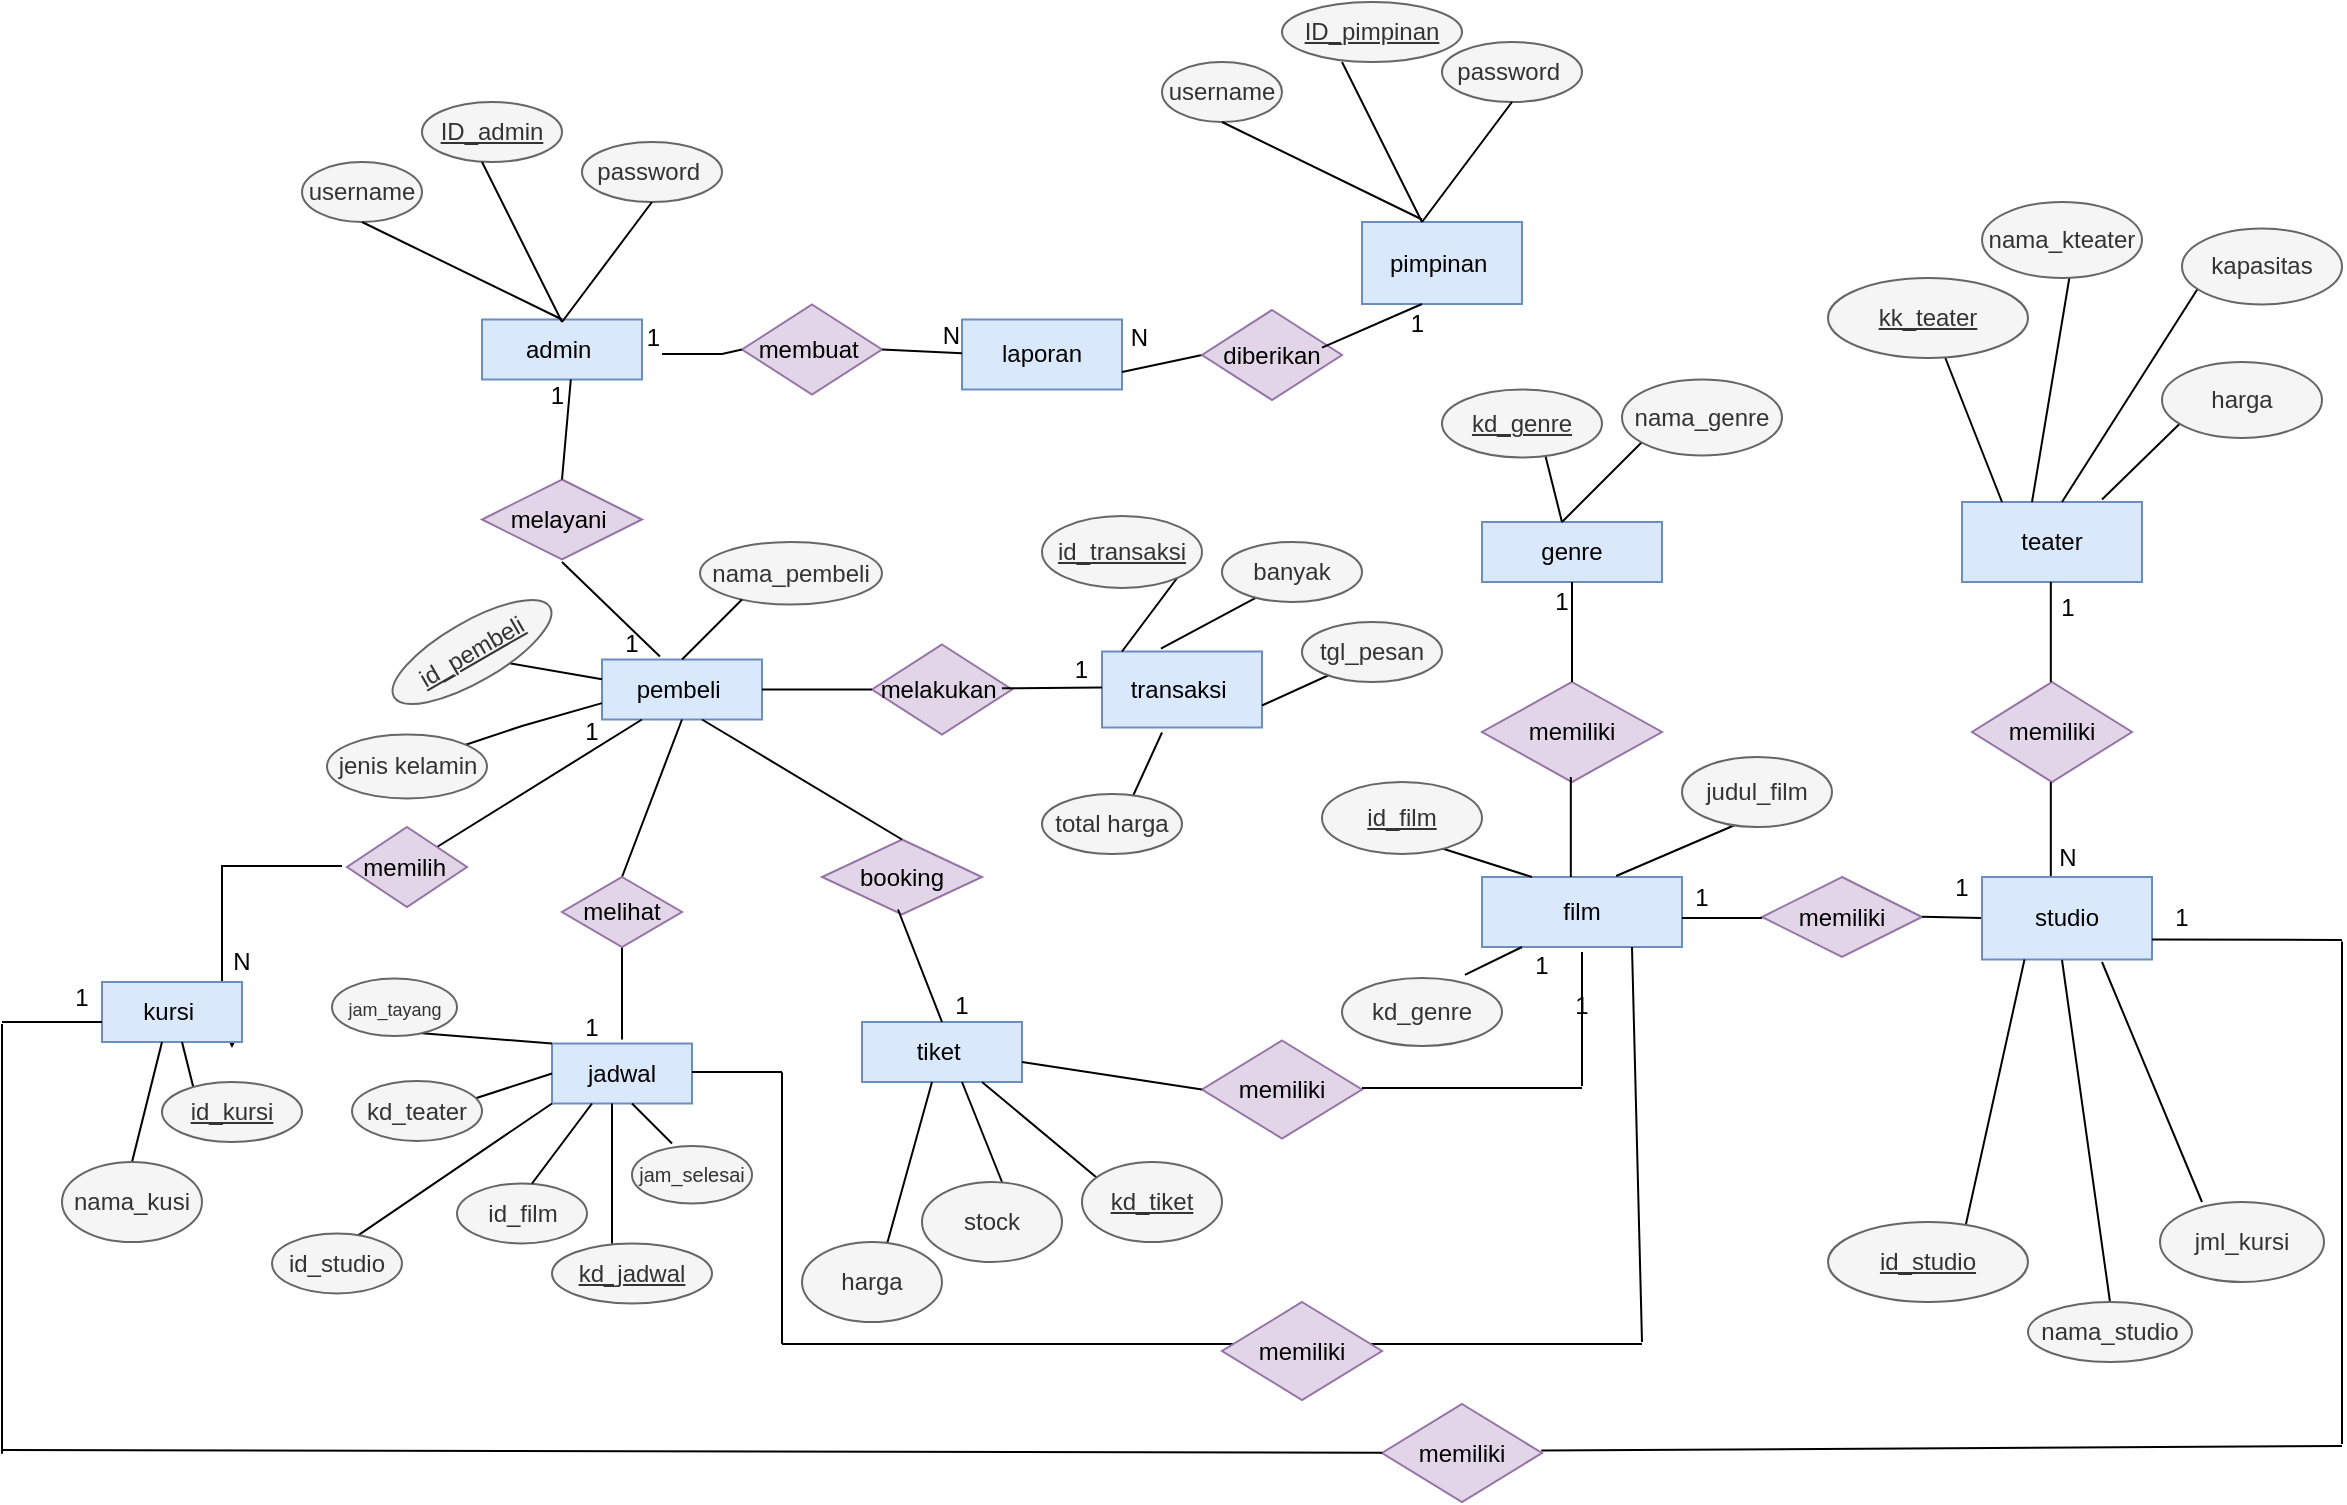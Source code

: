 <mxfile version="13.10.1" type="github">
  <diagram id="R2lEEEUBdFMjLlhIrx00" name="Page-1">
    <mxGraphModel dx="2836" dy="786" grid="1" gridSize="10" guides="1" tooltips="1" connect="1" arrows="1" fold="1" page="1" pageScale="1" pageWidth="1100" pageHeight="850" math="0" shadow="0" extFonts="Permanent Marker^https://fonts.googleapis.com/css?family=Permanent+Marker">
      <root>
        <mxCell id="0" />
        <mxCell id="1" parent="0" />
        <mxCell id="bKnxAawVqWIYnzLltWmZ-2" value="admin&amp;nbsp;" style="whiteSpace=wrap;html=1;align=center;fillColor=#dae8fc;strokeColor=#6c8ebf;" parent="1" vertex="1">
          <mxGeometry x="-480" y="198.75" width="80" height="30" as="geometry" />
        </mxCell>
        <mxCell id="bKnxAawVqWIYnzLltWmZ-3" value="membuat&amp;nbsp;" style="shape=rhombus;perimeter=rhombusPerimeter;whiteSpace=wrap;html=1;align=center;fillColor=#e1d5e7;strokeColor=#9673a6;" parent="1" vertex="1">
          <mxGeometry x="-350" y="191.25" width="70" height="45" as="geometry" />
        </mxCell>
        <mxCell id="bKnxAawVqWIYnzLltWmZ-5" value="laporan" style="whiteSpace=wrap;html=1;align=center;fillColor=#dae8fc;strokeColor=#6c8ebf;" parent="1" vertex="1">
          <mxGeometry x="-240" y="198.75" width="80" height="35" as="geometry" />
        </mxCell>
        <mxCell id="bKnxAawVqWIYnzLltWmZ-7" value="pimpinan&amp;nbsp;" style="whiteSpace=wrap;html=1;align=center;fillColor=#dae8fc;strokeColor=#6c8ebf;" parent="1" vertex="1">
          <mxGeometry x="-40" y="150" width="80" height="41" as="geometry" />
        </mxCell>
        <mxCell id="bKnxAawVqWIYnzLltWmZ-12" value="" style="endArrow=none;html=1;rounded=0;exitX=0;exitY=0.5;exitDx=0;exitDy=0;" parent="1" source="bKnxAawVqWIYnzLltWmZ-3" edge="1">
          <mxGeometry relative="1" as="geometry">
            <mxPoint x="-345" y="215.75" as="sourcePoint" />
            <mxPoint x="-390" y="216" as="targetPoint" />
            <Array as="points">
              <mxPoint x="-360" y="216" />
            </Array>
          </mxGeometry>
        </mxCell>
        <mxCell id="bKnxAawVqWIYnzLltWmZ-13" value="1" style="resizable=0;html=1;align=right;verticalAlign=bottom;" parent="bKnxAawVqWIYnzLltWmZ-12" connectable="0" vertex="1">
          <mxGeometry x="1" relative="1" as="geometry" />
        </mxCell>
        <mxCell id="bKnxAawVqWIYnzLltWmZ-39" value="" style="endArrow=none;html=1;rounded=0;exitX=1;exitY=0.5;exitDx=0;exitDy=0;" parent="1" source="bKnxAawVqWIYnzLltWmZ-3" edge="1">
          <mxGeometry relative="1" as="geometry">
            <mxPoint x="-270" y="215.75" as="sourcePoint" />
            <mxPoint x="-240" y="215.66" as="targetPoint" />
          </mxGeometry>
        </mxCell>
        <mxCell id="bKnxAawVqWIYnzLltWmZ-40" value="N" style="resizable=0;html=1;align=right;verticalAlign=bottom;" parent="bKnxAawVqWIYnzLltWmZ-39" connectable="0" vertex="1">
          <mxGeometry x="1" relative="1" as="geometry" />
        </mxCell>
        <mxCell id="bKnxAawVqWIYnzLltWmZ-41" value="" style="endArrow=none;html=1;rounded=0;entryX=0;entryY=0.5;entryDx=0;entryDy=0;exitX=1;exitY=0.75;exitDx=0;exitDy=0;" parent="1" edge="1" target="wXpZ331K9lLty83jrzAX-2" source="bKnxAawVqWIYnzLltWmZ-5">
          <mxGeometry relative="1" as="geometry">
            <mxPoint x="-140" y="250" as="sourcePoint" />
            <mxPoint x="-130" y="211" as="targetPoint" />
            <Array as="points" />
          </mxGeometry>
        </mxCell>
        <mxCell id="bKnxAawVqWIYnzLltWmZ-44" value="melayani&amp;nbsp;" style="shape=rhombus;perimeter=rhombusPerimeter;whiteSpace=wrap;html=1;align=center;fillColor=#e1d5e7;strokeColor=#9673a6;" parent="1" vertex="1">
          <mxGeometry x="-480" y="278.75" width="80" height="40" as="geometry" />
        </mxCell>
        <mxCell id="bKnxAawVqWIYnzLltWmZ-45" value="pembeli&amp;nbsp;" style="whiteSpace=wrap;html=1;align=center;fillColor=#dae8fc;strokeColor=#6c8ebf;" parent="1" vertex="1">
          <mxGeometry x="-420" y="368.75" width="80" height="30" as="geometry" />
        </mxCell>
        <mxCell id="bKnxAawVqWIYnzLltWmZ-46" value="melakukan&amp;nbsp;" style="shape=rhombus;perimeter=rhombusPerimeter;whiteSpace=wrap;html=1;align=center;fillColor=#e1d5e7;strokeColor=#9673a6;" parent="1" vertex="1">
          <mxGeometry x="-285" y="361.25" width="70" height="45" as="geometry" />
        </mxCell>
        <mxCell id="bKnxAawVqWIYnzLltWmZ-47" value="transaksi&amp;nbsp;" style="whiteSpace=wrap;html=1;align=center;fillColor=#dae8fc;strokeColor=#6c8ebf;" parent="1" vertex="1">
          <mxGeometry x="-170" y="364.75" width="80" height="38" as="geometry" />
        </mxCell>
        <mxCell id="wXpZ331K9lLty83jrzAX-26" value="" style="edgeStyle=orthogonalEdgeStyle;rounded=0;orthogonalLoop=1;jettySize=auto;html=1;" edge="1" parent="1">
          <mxGeometry relative="1" as="geometry">
            <mxPoint x="-550" y="472" as="sourcePoint" />
            <mxPoint x="-605" y="563" as="targetPoint" />
            <Array as="points">
              <mxPoint x="-610" y="472" />
              <mxPoint x="-610" y="560" />
              <mxPoint x="-605" y="560" />
            </Array>
          </mxGeometry>
        </mxCell>
        <mxCell id="bKnxAawVqWIYnzLltWmZ-50" value="booking" style="shape=rhombus;perimeter=rhombusPerimeter;whiteSpace=wrap;html=1;align=center;fillColor=#e1d5e7;strokeColor=#9673a6;" parent="1" vertex="1">
          <mxGeometry x="-310" y="458.75" width="80" height="37.5" as="geometry" />
        </mxCell>
        <mxCell id="bKnxAawVqWIYnzLltWmZ-52" value="jadwal" style="whiteSpace=wrap;html=1;align=center;fillColor=#dae8fc;strokeColor=#6c8ebf;" parent="1" vertex="1">
          <mxGeometry x="-445" y="560.75" width="70" height="30" as="geometry" />
        </mxCell>
        <mxCell id="bKnxAawVqWIYnzLltWmZ-53" value="kursi&amp;nbsp;" style="whiteSpace=wrap;html=1;align=center;fillColor=#dae8fc;strokeColor=#6c8ebf;" parent="1" vertex="1">
          <mxGeometry x="-670" y="530" width="70" height="30" as="geometry" />
        </mxCell>
        <mxCell id="bKnxAawVqWIYnzLltWmZ-54" value="tiket&amp;nbsp;" style="whiteSpace=wrap;html=1;align=center;fillColor=#dae8fc;strokeColor=#6c8ebf;" parent="1" vertex="1">
          <mxGeometry x="-290" y="550" width="80" height="30" as="geometry" />
        </mxCell>
        <mxCell id="bKnxAawVqWIYnzLltWmZ-55" value="genre" style="whiteSpace=wrap;html=1;align=center;fillColor=#dae8fc;strokeColor=#6c8ebf;" parent="1" vertex="1">
          <mxGeometry x="20" y="300" width="90" height="30" as="geometry" />
        </mxCell>
        <mxCell id="bKnxAawVqWIYnzLltWmZ-56" value="teater" style="whiteSpace=wrap;html=1;align=center;fillColor=#dae8fc;strokeColor=#6c8ebf;" parent="1" vertex="1">
          <mxGeometry x="260" y="290" width="90" height="40" as="geometry" />
        </mxCell>
        <mxCell id="bKnxAawVqWIYnzLltWmZ-57" value="memiliki" style="shape=rhombus;perimeter=rhombusPerimeter;whiteSpace=wrap;html=1;align=center;fillColor=#e1d5e7;strokeColor=#9673a6;" parent="1" vertex="1">
          <mxGeometry x="20" y="380" width="90" height="50" as="geometry" />
        </mxCell>
        <mxCell id="bKnxAawVqWIYnzLltWmZ-58" value="memiliki" style="shape=rhombus;perimeter=rhombusPerimeter;whiteSpace=wrap;html=1;align=center;fillColor=#e1d5e7;strokeColor=#9673a6;" parent="1" vertex="1">
          <mxGeometry x="265" y="380" width="80" height="50" as="geometry" />
        </mxCell>
        <mxCell id="bKnxAawVqWIYnzLltWmZ-59" value="film" style="whiteSpace=wrap;html=1;align=center;fillColor=#dae8fc;strokeColor=#6c8ebf;" parent="1" vertex="1">
          <mxGeometry x="20" y="477.5" width="100" height="35" as="geometry" />
        </mxCell>
        <mxCell id="bKnxAawVqWIYnzLltWmZ-60" value="memiliki" style="shape=rhombus;perimeter=rhombusPerimeter;whiteSpace=wrap;html=1;align=center;fillColor=#e1d5e7;strokeColor=#9673a6;" parent="1" vertex="1">
          <mxGeometry x="160" y="477.5" width="80" height="40" as="geometry" />
        </mxCell>
        <mxCell id="bKnxAawVqWIYnzLltWmZ-63" value="" style="endArrow=none;html=1;rounded=0;entryX=0.5;entryY=0;entryDx=0;entryDy=0;" parent="1" target="bKnxAawVqWIYnzLltWmZ-44" edge="1">
          <mxGeometry relative="1" as="geometry">
            <mxPoint x="-435.59" y="228.75" as="sourcePoint" />
            <mxPoint x="-435.59" y="268.75" as="targetPoint" />
          </mxGeometry>
        </mxCell>
        <mxCell id="bKnxAawVqWIYnzLltWmZ-64" value="" style="endArrow=none;html=1;rounded=0;entryX=0.362;entryY=-0.084;entryDx=0;entryDy=0;entryPerimeter=0;" parent="1" edge="1">
          <mxGeometry relative="1" as="geometry">
            <mxPoint x="-440" y="320" as="sourcePoint" />
            <mxPoint x="-391.04" y="367.23" as="targetPoint" />
          </mxGeometry>
        </mxCell>
        <mxCell id="bKnxAawVqWIYnzLltWmZ-67" value="" style="endArrow=none;html=1;rounded=0;entryX=0;entryY=0.5;entryDx=0;entryDy=0;" parent="1" source="bKnxAawVqWIYnzLltWmZ-45" target="bKnxAawVqWIYnzLltWmZ-46" edge="1">
          <mxGeometry relative="1" as="geometry">
            <mxPoint x="-340" y="383.75" as="sourcePoint" />
            <mxPoint x="-180" y="383.75" as="targetPoint" />
          </mxGeometry>
        </mxCell>
        <mxCell id="bKnxAawVqWIYnzLltWmZ-68" value="" style="endArrow=none;html=1;rounded=0;" parent="1" edge="1">
          <mxGeometry relative="1" as="geometry">
            <mxPoint x="-220" y="383.16" as="sourcePoint" />
            <mxPoint x="-170" y="382.75" as="targetPoint" />
          </mxGeometry>
        </mxCell>
        <mxCell id="bKnxAawVqWIYnzLltWmZ-69" value="" style="endArrow=none;html=1;rounded=0;entryX=1;entryY=0;entryDx=0;entryDy=0;" parent="1" target="wXpZ331K9lLty83jrzAX-41" edge="1">
          <mxGeometry relative="1" as="geometry">
            <mxPoint x="-400" y="398.75" as="sourcePoint" />
            <mxPoint x="-527.5" y="452.5" as="targetPoint" />
            <Array as="points" />
          </mxGeometry>
        </mxCell>
        <mxCell id="bKnxAawVqWIYnzLltWmZ-70" value="" style="endArrow=none;html=1;rounded=0;exitX=0.5;exitY=1;exitDx=0;exitDy=0;entryX=0.5;entryY=0;entryDx=0;entryDy=0;" parent="1" source="bKnxAawVqWIYnzLltWmZ-45" target="wXpZ331K9lLty83jrzAX-40" edge="1">
          <mxGeometry relative="1" as="geometry">
            <mxPoint x="-380" y="418.75" as="sourcePoint" />
            <mxPoint x="-450" y="466" as="targetPoint" />
          </mxGeometry>
        </mxCell>
        <mxCell id="bKnxAawVqWIYnzLltWmZ-71" value="" style="endArrow=none;html=1;rounded=0;entryX=0.5;entryY=0;entryDx=0;entryDy=0;" parent="1" target="bKnxAawVqWIYnzLltWmZ-50" edge="1">
          <mxGeometry relative="1" as="geometry">
            <mxPoint x="-370" y="398.75" as="sourcePoint" />
            <mxPoint x="-210" y="398.75" as="targetPoint" />
          </mxGeometry>
        </mxCell>
        <mxCell id="bKnxAawVqWIYnzLltWmZ-78" value="" style="endArrow=none;html=1;rounded=0;entryX=0.5;entryY=0;entryDx=0;entryDy=0;" parent="1" target="bKnxAawVqWIYnzLltWmZ-54" edge="1">
          <mxGeometry relative="1" as="geometry">
            <mxPoint x="-272" y="493.75" as="sourcePoint" />
            <mxPoint x="-252" y="528.75" as="targetPoint" />
          </mxGeometry>
        </mxCell>
        <mxCell id="bKnxAawVqWIYnzLltWmZ-79" value="" style="endArrow=none;html=1;rounded=0;entryX=0.5;entryY=0;entryDx=0;entryDy=0;exitX=0.5;exitY=1;exitDx=0;exitDy=0;" parent="1" source="bKnxAawVqWIYnzLltWmZ-55" target="bKnxAawVqWIYnzLltWmZ-57" edge="1">
          <mxGeometry relative="1" as="geometry">
            <mxPoint x="20" y="330" as="sourcePoint" />
            <mxPoint x="60" y="370" as="targetPoint" />
          </mxGeometry>
        </mxCell>
        <mxCell id="bKnxAawVqWIYnzLltWmZ-80" value="" style="endArrow=none;html=1;rounded=0;entryX=0.5;entryY=0;entryDx=0;entryDy=0;exitX=0.5;exitY=1;exitDx=0;exitDy=0;" parent="1" edge="1">
          <mxGeometry relative="1" as="geometry">
            <mxPoint x="64.41" y="427.5" as="sourcePoint" />
            <mxPoint x="64.41" y="477.5" as="targetPoint" />
          </mxGeometry>
        </mxCell>
        <mxCell id="bKnxAawVqWIYnzLltWmZ-81" value="" style="endArrow=none;html=1;rounded=0;" parent="1" edge="1">
          <mxGeometry relative="1" as="geometry">
            <mxPoint x="120" y="498" as="sourcePoint" />
            <mxPoint x="160" y="498" as="targetPoint" />
          </mxGeometry>
        </mxCell>
        <mxCell id="bKnxAawVqWIYnzLltWmZ-82" value="" style="endArrow=none;html=1;rounded=0;entryX=0;entryY=0.5;entryDx=0;entryDy=0;" parent="1" edge="1">
          <mxGeometry relative="1" as="geometry">
            <mxPoint x="240" y="497.41" as="sourcePoint" />
            <mxPoint x="270" y="498" as="targetPoint" />
          </mxGeometry>
        </mxCell>
        <mxCell id="bKnxAawVqWIYnzLltWmZ-83" value="" style="endArrow=none;html=1;rounded=0;entryX=0.5;entryY=0;entryDx=0;entryDy=0;exitX=0.5;exitY=1;exitDx=0;exitDy=0;" parent="1" edge="1">
          <mxGeometry relative="1" as="geometry">
            <mxPoint x="304.41" y="330" as="sourcePoint" />
            <mxPoint x="304.41" y="380" as="targetPoint" />
          </mxGeometry>
        </mxCell>
        <mxCell id="bKnxAawVqWIYnzLltWmZ-84" value="" style="endArrow=none;html=1;rounded=0;entryX=0.5;entryY=0;entryDx=0;entryDy=0;exitX=0.5;exitY=1;exitDx=0;exitDy=0;" parent="1" edge="1">
          <mxGeometry relative="1" as="geometry">
            <mxPoint x="304.41" y="430" as="sourcePoint" />
            <mxPoint x="304.41" y="480" as="targetPoint" />
          </mxGeometry>
        </mxCell>
        <mxCell id="bKnxAawVqWIYnzLltWmZ-90" value="" style="endArrow=none;html=1;rounded=0;" parent="1" edge="1">
          <mxGeometry relative="1" as="geometry">
            <mxPoint x="70" y="582" as="sourcePoint" />
            <mxPoint x="70" y="515" as="targetPoint" />
          </mxGeometry>
        </mxCell>
        <mxCell id="bKnxAawVqWIYnzLltWmZ-91" value="ID_admin" style="ellipse;whiteSpace=wrap;html=1;align=center;fontStyle=4;fillColor=#f5f5f5;strokeColor=#666666;fontColor=#333333;" parent="1" vertex="1">
          <mxGeometry x="-510" y="90" width="70" height="30" as="geometry" />
        </mxCell>
        <mxCell id="bKnxAawVqWIYnzLltWmZ-92" value="username" style="ellipse;whiteSpace=wrap;html=1;align=center;fillColor=#f5f5f5;strokeColor=#666666;fontColor=#333333;" parent="1" vertex="1">
          <mxGeometry x="-570" y="120" width="60" height="30" as="geometry" />
        </mxCell>
        <mxCell id="bKnxAawVqWIYnzLltWmZ-93" value="password&amp;nbsp;" style="ellipse;whiteSpace=wrap;html=1;align=center;fillColor=#f5f5f5;strokeColor=#666666;fontColor=#333333;" parent="1" vertex="1">
          <mxGeometry x="-430" y="110" width="70" height="30" as="geometry" />
        </mxCell>
        <mxCell id="bKnxAawVqWIYnzLltWmZ-94" value="" style="endArrow=none;html=1;rounded=0;" parent="1" edge="1">
          <mxGeometry relative="1" as="geometry">
            <mxPoint x="-480" y="120" as="sourcePoint" />
            <mxPoint x="-440" y="200" as="targetPoint" />
          </mxGeometry>
        </mxCell>
        <mxCell id="bKnxAawVqWIYnzLltWmZ-95" value="" style="endArrow=none;html=1;rounded=0;exitX=0.5;exitY=1;exitDx=0;exitDy=0;entryX=0.5;entryY=0;entryDx=0;entryDy=0;" parent="1" source="bKnxAawVqWIYnzLltWmZ-92" target="bKnxAawVqWIYnzLltWmZ-2" edge="1">
          <mxGeometry relative="1" as="geometry">
            <mxPoint x="-550" y="160" as="sourcePoint" />
            <mxPoint x="-460" y="190" as="targetPoint" />
          </mxGeometry>
        </mxCell>
        <mxCell id="bKnxAawVqWIYnzLltWmZ-97" value="" style="endArrow=none;html=1;rounded=0;entryX=0.5;entryY=1;entryDx=0;entryDy=0;" parent="1" target="bKnxAawVqWIYnzLltWmZ-93" edge="1">
          <mxGeometry relative="1" as="geometry">
            <mxPoint x="-440" y="200" as="sourcePoint" />
            <mxPoint x="-220" y="170" as="targetPoint" />
          </mxGeometry>
        </mxCell>
        <mxCell id="bKnxAawVqWIYnzLltWmZ-102" value="ID_pimpinan" style="ellipse;whiteSpace=wrap;html=1;align=center;fontStyle=4;fillColor=#f5f5f5;strokeColor=#666666;fontColor=#333333;" parent="1" vertex="1">
          <mxGeometry x="-80" y="40" width="90" height="30" as="geometry" />
        </mxCell>
        <mxCell id="bKnxAawVqWIYnzLltWmZ-103" value="username" style="ellipse;whiteSpace=wrap;html=1;align=center;fillColor=#f5f5f5;strokeColor=#666666;fontColor=#333333;" parent="1" vertex="1">
          <mxGeometry x="-140" y="70" width="60" height="30" as="geometry" />
        </mxCell>
        <mxCell id="bKnxAawVqWIYnzLltWmZ-104" value="password&amp;nbsp;" style="ellipse;whiteSpace=wrap;html=1;align=center;fillColor=#f5f5f5;strokeColor=#666666;fontColor=#333333;" parent="1" vertex="1">
          <mxGeometry y="60" width="70" height="30" as="geometry" />
        </mxCell>
        <mxCell id="bKnxAawVqWIYnzLltWmZ-105" value="" style="endArrow=none;html=1;rounded=0;" parent="1" edge="1">
          <mxGeometry relative="1" as="geometry">
            <mxPoint x="-50" y="70" as="sourcePoint" />
            <mxPoint x="-10" y="150.0" as="targetPoint" />
          </mxGeometry>
        </mxCell>
        <mxCell id="bKnxAawVqWIYnzLltWmZ-106" value="" style="endArrow=none;html=1;rounded=0;exitX=0.5;exitY=1;exitDx=0;exitDy=0;entryX=0.5;entryY=0;entryDx=0;entryDy=0;" parent="1" source="bKnxAawVqWIYnzLltWmZ-103" edge="1">
          <mxGeometry relative="1" as="geometry">
            <mxPoint x="-120" y="110" as="sourcePoint" />
            <mxPoint x="-10" y="148.75" as="targetPoint" />
          </mxGeometry>
        </mxCell>
        <mxCell id="bKnxAawVqWIYnzLltWmZ-107" value="" style="endArrow=none;html=1;rounded=0;entryX=0.5;entryY=1;entryDx=0;entryDy=0;" parent="1" target="bKnxAawVqWIYnzLltWmZ-104" edge="1">
          <mxGeometry relative="1" as="geometry">
            <mxPoint x="-10" y="150.0" as="sourcePoint" />
            <mxPoint x="210" y="120" as="targetPoint" />
          </mxGeometry>
        </mxCell>
        <mxCell id="yt1xxqMx6iyA5MGdqO9L-1" value="" style="endArrow=none;html=1;" parent="1" edge="1">
          <mxGeometry width="50" height="50" relative="1" as="geometry">
            <mxPoint x="60" y="300" as="sourcePoint" />
            <mxPoint x="50" y="260" as="targetPoint" />
          </mxGeometry>
        </mxCell>
        <mxCell id="yt1xxqMx6iyA5MGdqO9L-2" value="" style="endArrow=none;html=1;" parent="1" edge="1">
          <mxGeometry width="50" height="50" relative="1" as="geometry">
            <mxPoint x="60" y="300" as="sourcePoint" />
            <mxPoint x="110" y="250" as="targetPoint" />
          </mxGeometry>
        </mxCell>
        <mxCell id="yt1xxqMx6iyA5MGdqO9L-3" value="nama_genre" style="ellipse;whiteSpace=wrap;html=1;fillColor=#f5f5f5;strokeColor=#666666;fontColor=#333333;" parent="1" vertex="1">
          <mxGeometry x="90" y="228.75" width="80" height="38" as="geometry" />
        </mxCell>
        <mxCell id="yt1xxqMx6iyA5MGdqO9L-5" value="" style="endArrow=none;html=1;" parent="1" edge="1">
          <mxGeometry width="50" height="50" relative="1" as="geometry">
            <mxPoint x="280" y="290" as="sourcePoint" />
            <mxPoint x="250" y="213.75" as="targetPoint" />
          </mxGeometry>
        </mxCell>
        <mxCell id="yt1xxqMx6iyA5MGdqO9L-6" value="" style="endArrow=none;html=1;" parent="1" edge="1">
          <mxGeometry width="50" height="50" relative="1" as="geometry">
            <mxPoint x="295" y="290" as="sourcePoint" />
            <mxPoint x="315" y="170" as="targetPoint" />
          </mxGeometry>
        </mxCell>
        <mxCell id="yt1xxqMx6iyA5MGdqO9L-7" value="" style="endArrow=none;html=1;" parent="1" edge="1">
          <mxGeometry width="50" height="50" relative="1" as="geometry">
            <mxPoint x="310" y="290" as="sourcePoint" />
            <mxPoint x="380" y="180" as="targetPoint" />
          </mxGeometry>
        </mxCell>
        <mxCell id="yt1xxqMx6iyA5MGdqO9L-9" value="" style="endArrow=none;html=1;" parent="1" edge="1">
          <mxGeometry width="50" height="50" relative="1" as="geometry">
            <mxPoint x="330" y="288.75" as="sourcePoint" />
            <mxPoint x="380" y="240" as="targetPoint" />
          </mxGeometry>
        </mxCell>
        <mxCell id="yt1xxqMx6iyA5MGdqO9L-11" value="nama_kteater" style="ellipse;whiteSpace=wrap;html=1;fillColor=#f5f5f5;strokeColor=#666666;fontColor=#333333;" parent="1" vertex="1">
          <mxGeometry x="270" y="140" width="80" height="38" as="geometry" />
        </mxCell>
        <mxCell id="yt1xxqMx6iyA5MGdqO9L-12" value="kapasitas" style="ellipse;whiteSpace=wrap;html=1;fillColor=#f5f5f5;strokeColor=#666666;fontColor=#333333;" parent="1" vertex="1">
          <mxGeometry x="370" y="153.25" width="80" height="38" as="geometry" />
        </mxCell>
        <mxCell id="yt1xxqMx6iyA5MGdqO9L-13" value="harga" style="ellipse;whiteSpace=wrap;html=1;fillColor=#f5f5f5;strokeColor=#666666;fontColor=#333333;" parent="1" vertex="1">
          <mxGeometry x="360" y="220" width="80" height="38" as="geometry" />
        </mxCell>
        <mxCell id="yt1xxqMx6iyA5MGdqO9L-17" value="studio" style="rounded=0;whiteSpace=wrap;html=1;fillColor=#dae8fc;strokeColor=#6c8ebf;" parent="1" vertex="1">
          <mxGeometry x="270" y="477.5" width="85" height="41.25" as="geometry" />
        </mxCell>
        <mxCell id="yt1xxqMx6iyA5MGdqO9L-22" value="id_film" style="ellipse;whiteSpace=wrap;html=1;fillColor=#f5f5f5;strokeColor=#666666;fontColor=#333333;" parent="1" vertex="1">
          <mxGeometry x="-492.5" y="630.75" width="65" height="30" as="geometry" />
        </mxCell>
        <mxCell id="yt1xxqMx6iyA5MGdqO9L-24" value="" style="endArrow=none;html=1;entryX=0;entryY=1;entryDx=0;entryDy=0;exitX=0;exitY=0.5;exitDx=0;exitDy=0;" parent="1" source="bKnxAawVqWIYnzLltWmZ-52" target="yt1xxqMx6iyA5MGdqO9L-25" edge="1">
          <mxGeometry width="50" height="50" relative="1" as="geometry">
            <mxPoint x="-565" y="590.75" as="sourcePoint" />
            <mxPoint x="-535" y="568.88" as="targetPoint" />
          </mxGeometry>
        </mxCell>
        <mxCell id="yt1xxqMx6iyA5MGdqO9L-25" value="kd_teater" style="ellipse;whiteSpace=wrap;html=1;fillColor=#f5f5f5;strokeColor=#666666;fontColor=#333333;" parent="1" vertex="1">
          <mxGeometry x="-545" y="579.5" width="65" height="30" as="geometry" />
        </mxCell>
        <mxCell id="yt1xxqMx6iyA5MGdqO9L-27" value="" style="endArrow=none;html=1;entryX=0;entryY=1;entryDx=0;entryDy=0;exitX=0;exitY=1;exitDx=0;exitDy=0;" parent="1" source="bKnxAawVqWIYnzLltWmZ-52" edge="1">
          <mxGeometry width="50" height="50" relative="1" as="geometry">
            <mxPoint x="297.5" y="490.75" as="sourcePoint" />
            <mxPoint x="-555.91" y="666.155" as="targetPoint" />
          </mxGeometry>
        </mxCell>
        <mxCell id="yt1xxqMx6iyA5MGdqO9L-28" value="id_studio" style="ellipse;whiteSpace=wrap;html=1;fillColor=#f5f5f5;strokeColor=#666666;fontColor=#333333;" parent="1" vertex="1">
          <mxGeometry x="-585" y="655.75" width="65" height="30" as="geometry" />
        </mxCell>
        <mxCell id="yt1xxqMx6iyA5MGdqO9L-31" value="&lt;font style=&quot;font-size: 10px&quot;&gt;jam_selesai&lt;/font&gt;" style="ellipse;whiteSpace=wrap;html=1;fillColor=#f5f5f5;strokeColor=#666666;fontColor=#333333;" parent="1" vertex="1">
          <mxGeometry x="-405" y="612" width="60" height="28.75" as="geometry" />
        </mxCell>
        <mxCell id="yt1xxqMx6iyA5MGdqO9L-34" value="" style="endArrow=none;html=1;entryX=0;entryY=1;entryDx=0;entryDy=0;" parent="1" target="yt1xxqMx6iyA5MGdqO9L-35" edge="1">
          <mxGeometry width="50" height="50" relative="1" as="geometry">
            <mxPoint x="-445" y="560.75" as="sourcePoint" />
            <mxPoint x="328.04" y="488.88" as="targetPoint" />
          </mxGeometry>
        </mxCell>
        <mxCell id="yt1xxqMx6iyA5MGdqO9L-35" value="&lt;font style=&quot;font-size: 9px&quot;&gt;jam_tayang&lt;/font&gt;" style="ellipse;whiteSpace=wrap;html=1;fillColor=#f5f5f5;strokeColor=#666666;fontColor=#333333;" parent="1" vertex="1">
          <mxGeometry x="-555" y="528.25" width="62.5" height="28.75" as="geometry" />
        </mxCell>
        <mxCell id="yt1xxqMx6iyA5MGdqO9L-38" value="" style="endArrow=none;html=1;entryX=0.25;entryY=1;entryDx=0;entryDy=0;" parent="1" target="yt1xxqMx6iyA5MGdqO9L-17" edge="1">
          <mxGeometry width="50" height="50" relative="1" as="geometry">
            <mxPoint x="260" y="660" as="sourcePoint" />
            <mxPoint x="310" y="610" as="targetPoint" />
          </mxGeometry>
        </mxCell>
        <mxCell id="yt1xxqMx6iyA5MGdqO9L-39" value="" style="endArrow=none;html=1;exitX=0.5;exitY=0;exitDx=0;exitDy=0;" parent="1" source="yt1xxqMx6iyA5MGdqO9L-42" edge="1">
          <mxGeometry width="50" height="50" relative="1" as="geometry">
            <mxPoint x="300" y="690" as="sourcePoint" />
            <mxPoint x="310" y="519" as="targetPoint" />
          </mxGeometry>
        </mxCell>
        <mxCell id="yt1xxqMx6iyA5MGdqO9L-40" value="" style="endArrow=none;html=1;" parent="1" edge="1">
          <mxGeometry width="50" height="50" relative="1" as="geometry">
            <mxPoint x="330" y="520" as="sourcePoint" />
            <mxPoint x="380" y="640" as="targetPoint" />
          </mxGeometry>
        </mxCell>
        <mxCell id="yt1xxqMx6iyA5MGdqO9L-42" value="nama_studio" style="ellipse;whiteSpace=wrap;html=1;fillColor=#f5f5f5;strokeColor=#666666;fontColor=#333333;" parent="1" vertex="1">
          <mxGeometry x="293" y="690" width="82" height="30" as="geometry" />
        </mxCell>
        <mxCell id="yt1xxqMx6iyA5MGdqO9L-43" value="jml_kursi" style="ellipse;whiteSpace=wrap;html=1;fillColor=#f5f5f5;strokeColor=#666666;fontColor=#333333;" parent="1" vertex="1">
          <mxGeometry x="359" y="640" width="82" height="40" as="geometry" />
        </mxCell>
        <mxCell id="yt1xxqMx6iyA5MGdqO9L-44" value="id_studio" style="ellipse;whiteSpace=wrap;html=1;align=center;fontStyle=4;fillColor=#f5f5f5;strokeColor=#666666;fontColor=#333333;" parent="1" vertex="1">
          <mxGeometry x="193" y="650" width="100" height="40" as="geometry" />
        </mxCell>
        <mxCell id="yt1xxqMx6iyA5MGdqO9L-45" value="kd_jadwal" style="ellipse;whiteSpace=wrap;html=1;align=center;fontStyle=4;fillColor=#f5f5f5;strokeColor=#666666;fontColor=#333333;" parent="1" vertex="1">
          <mxGeometry x="-445" y="660.75" width="80" height="30" as="geometry" />
        </mxCell>
        <mxCell id="yt1xxqMx6iyA5MGdqO9L-47" value="kk_teater" style="ellipse;whiteSpace=wrap;html=1;align=center;fontStyle=4;fillColor=#f5f5f5;strokeColor=#666666;fontColor=#333333;" parent="1" vertex="1">
          <mxGeometry x="193" y="178" width="100" height="40" as="geometry" />
        </mxCell>
        <mxCell id="yt1xxqMx6iyA5MGdqO9L-48" value="kd_genre" style="ellipse;whiteSpace=wrap;html=1;align=center;fontStyle=4;fillColor=#f5f5f5;strokeColor=#666666;fontColor=#333333;" parent="1" vertex="1">
          <mxGeometry y="233.75" width="80" height="34" as="geometry" />
        </mxCell>
        <mxCell id="yt1xxqMx6iyA5MGdqO9L-49" value="" style="endArrow=none;html=1;rounded=0;entryX=0.25;entryY=0;entryDx=0;entryDy=0;" parent="1" target="bKnxAawVqWIYnzLltWmZ-59" edge="1">
          <mxGeometry relative="1" as="geometry">
            <mxPoint x="-10" y="460" as="sourcePoint" />
            <mxPoint x="50" y="470" as="targetPoint" />
          </mxGeometry>
        </mxCell>
        <mxCell id="yt1xxqMx6iyA5MGdqO9L-50" value="" style="endArrow=none;html=1;rounded=0;exitX=0.768;exitY=-0.046;exitDx=0;exitDy=0;exitPerimeter=0;" parent="1" source="yt1xxqMx6iyA5MGdqO9L-54" edge="1">
          <mxGeometry relative="1" as="geometry">
            <mxPoint x="-30" y="532.5" as="sourcePoint" />
            <mxPoint x="40" y="512.5" as="targetPoint" />
          </mxGeometry>
        </mxCell>
        <mxCell id="yt1xxqMx6iyA5MGdqO9L-51" value="" style="endArrow=none;html=1;rounded=0;exitX=0.671;exitY=-0.014;exitDx=0;exitDy=0;exitPerimeter=0;" parent="1" source="bKnxAawVqWIYnzLltWmZ-59" edge="1">
          <mxGeometry relative="1" as="geometry">
            <mxPoint x="80" y="470" as="sourcePoint" />
            <mxPoint x="150" y="450" as="targetPoint" />
          </mxGeometry>
        </mxCell>
        <mxCell id="yt1xxqMx6iyA5MGdqO9L-52" value="id_film" style="ellipse;whiteSpace=wrap;html=1;align=center;fontStyle=4;fillColor=#f5f5f5;strokeColor=#666666;fontColor=#333333;" parent="1" vertex="1">
          <mxGeometry x="-60" y="430" width="80" height="36" as="geometry" />
        </mxCell>
        <mxCell id="yt1xxqMx6iyA5MGdqO9L-53" value="judul_film" style="ellipse;whiteSpace=wrap;html=1;align=center;fillColor=#f5f5f5;strokeColor=#666666;fontColor=#333333;" parent="1" vertex="1">
          <mxGeometry x="120" y="417.5" width="75" height="35" as="geometry" />
        </mxCell>
        <mxCell id="yt1xxqMx6iyA5MGdqO9L-54" value="kd_genre" style="ellipse;whiteSpace=wrap;html=1;align=center;fillColor=#f5f5f5;strokeColor=#666666;fontColor=#333333;" parent="1" vertex="1">
          <mxGeometry x="-50" y="528" width="80" height="34" as="geometry" />
        </mxCell>
        <mxCell id="yt1xxqMx6iyA5MGdqO9L-57" value="" style="endArrow=none;html=1;rounded=0;" parent="1" edge="1">
          <mxGeometry relative="1" as="geometry">
            <mxPoint x="-230" y="580" as="sourcePoint" />
            <mxPoint x="-170" y="630" as="targetPoint" />
          </mxGeometry>
        </mxCell>
        <mxCell id="yt1xxqMx6iyA5MGdqO9L-58" value="" style="endArrow=none;html=1;rounded=0;" parent="1" edge="1">
          <mxGeometry relative="1" as="geometry">
            <mxPoint x="-220" y="630" as="sourcePoint" />
            <mxPoint x="-240" y="580" as="targetPoint" />
          </mxGeometry>
        </mxCell>
        <mxCell id="yt1xxqMx6iyA5MGdqO9L-59" value="" style="endArrow=none;html=1;rounded=0;" parent="1" edge="1">
          <mxGeometry relative="1" as="geometry">
            <mxPoint x="-280" y="670" as="sourcePoint" />
            <mxPoint x="-255" y="580" as="targetPoint" />
          </mxGeometry>
        </mxCell>
        <mxCell id="yt1xxqMx6iyA5MGdqO9L-63" value="" style="endArrow=none;html=1;rounded=0;" parent="1" edge="1">
          <mxGeometry relative="1" as="geometry">
            <mxPoint x="-630" y="560" as="sourcePoint" />
            <mxPoint x="-620" y="600" as="targetPoint" />
          </mxGeometry>
        </mxCell>
        <mxCell id="yt1xxqMx6iyA5MGdqO9L-64" value="" style="endArrow=none;html=1;rounded=0;exitX=0.5;exitY=0;exitDx=0;exitDy=0;" parent="1" source="pXGw8AE-_gzpmBihD3A4-3" edge="1">
          <mxGeometry relative="1" as="geometry">
            <mxPoint x="-652.5" y="610" as="sourcePoint" />
            <mxPoint x="-640" y="560" as="targetPoint" />
          </mxGeometry>
        </mxCell>
        <mxCell id="yt1xxqMx6iyA5MGdqO9L-66" value="" style="endArrow=none;html=1;rounded=0;" parent="1" edge="1">
          <mxGeometry relative="1" as="geometry">
            <mxPoint x="-415" y="590.75" as="sourcePoint" />
            <mxPoint x="-415" y="660.75" as="targetPoint" />
          </mxGeometry>
        </mxCell>
        <mxCell id="yt1xxqMx6iyA5MGdqO9L-67" value="" style="endArrow=none;html=1;rounded=0;" parent="1" edge="1">
          <mxGeometry relative="1" as="geometry">
            <mxPoint x="-455" y="630.75" as="sourcePoint" />
            <mxPoint x="-425" y="590.75" as="targetPoint" />
          </mxGeometry>
        </mxCell>
        <mxCell id="yt1xxqMx6iyA5MGdqO9L-69" value="kd_tiket" style="ellipse;whiteSpace=wrap;html=1;align=center;fontStyle=4;fillColor=#f5f5f5;strokeColor=#666666;fontColor=#333333;" parent="1" vertex="1">
          <mxGeometry x="-180" y="620" width="70" height="40" as="geometry" />
        </mxCell>
        <mxCell id="yt1xxqMx6iyA5MGdqO9L-73" value="id_kursi" style="ellipse;whiteSpace=wrap;html=1;align=center;fontStyle=4;fillColor=#f5f5f5;strokeColor=#666666;fontColor=#333333;" parent="1" vertex="1">
          <mxGeometry x="-640" y="580" width="70" height="30" as="geometry" />
        </mxCell>
        <mxCell id="yt1xxqMx6iyA5MGdqO9L-81" value="" style="endArrow=none;html=1;rounded=0;" parent="1" edge="1">
          <mxGeometry relative="1" as="geometry">
            <mxPoint x="-405" y="590.75" as="sourcePoint" />
            <mxPoint x="-385" y="610.75" as="targetPoint" />
          </mxGeometry>
        </mxCell>
        <mxCell id="yt1xxqMx6iyA5MGdqO9L-83" value="" style="endArrow=none;html=1;rounded=0;" parent="1" edge="1">
          <mxGeometry relative="1" as="geometry">
            <mxPoint x="-160" y="364.75" as="sourcePoint" />
            <mxPoint x="-130" y="324.75" as="targetPoint" />
          </mxGeometry>
        </mxCell>
        <mxCell id="yt1xxqMx6iyA5MGdqO9L-85" value="" style="endArrow=none;html=1;rounded=0;exitX=0.393;exitY=-0.091;exitDx=0;exitDy=0;exitPerimeter=0;" parent="1" edge="1">
          <mxGeometry relative="1" as="geometry">
            <mxPoint x="-140.56" y="363.292" as="sourcePoint" />
            <mxPoint x="-82" y="332" as="targetPoint" />
          </mxGeometry>
        </mxCell>
        <mxCell id="yt1xxqMx6iyA5MGdqO9L-86" value="" style="endArrow=none;html=1;rounded=0;" parent="1" edge="1">
          <mxGeometry relative="1" as="geometry">
            <mxPoint x="-160" y="449" as="sourcePoint" />
            <mxPoint x="-140" y="405.25" as="targetPoint" />
          </mxGeometry>
        </mxCell>
        <mxCell id="yt1xxqMx6iyA5MGdqO9L-87" value="" style="endArrow=none;html=1;rounded=0;" parent="1" edge="1">
          <mxGeometry relative="1" as="geometry">
            <mxPoint x="-40" y="369" as="sourcePoint" />
            <mxPoint x="-90" y="391.75" as="targetPoint" />
          </mxGeometry>
        </mxCell>
        <mxCell id="yt1xxqMx6iyA5MGdqO9L-88" value="id_transaksi" style="ellipse;whiteSpace=wrap;html=1;align=center;fontStyle=4;fillColor=#f5f5f5;strokeColor=#666666;fontColor=#333333;" parent="1" vertex="1">
          <mxGeometry x="-200" y="297" width="80" height="36" as="geometry" />
        </mxCell>
        <mxCell id="yt1xxqMx6iyA5MGdqO9L-89" value="banyak" style="ellipse;whiteSpace=wrap;html=1;align=center;fillColor=#f5f5f5;strokeColor=#666666;fontColor=#333333;" parent="1" vertex="1">
          <mxGeometry x="-110" y="310" width="70" height="30" as="geometry" />
        </mxCell>
        <mxCell id="yt1xxqMx6iyA5MGdqO9L-90" value="total harga" style="ellipse;whiteSpace=wrap;html=1;align=center;fillColor=#f5f5f5;strokeColor=#666666;fontColor=#333333;" parent="1" vertex="1">
          <mxGeometry x="-200" y="436" width="70" height="30" as="geometry" />
        </mxCell>
        <mxCell id="yt1xxqMx6iyA5MGdqO9L-91" value="tgl_pesan" style="ellipse;whiteSpace=wrap;html=1;align=center;fillColor=#f5f5f5;strokeColor=#666666;fontColor=#333333;" parent="1" vertex="1">
          <mxGeometry x="-70" y="350" width="70" height="30" as="geometry" />
        </mxCell>
        <mxCell id="yt1xxqMx6iyA5MGdqO9L-92" value="" style="endArrow=none;html=1;rounded=0;" parent="1" edge="1">
          <mxGeometry relative="1" as="geometry">
            <mxPoint x="-470" y="370" as="sourcePoint" />
            <mxPoint x="-420" y="378.57" as="targetPoint" />
          </mxGeometry>
        </mxCell>
        <mxCell id="yt1xxqMx6iyA5MGdqO9L-93" value="id_pembeli" style="ellipse;whiteSpace=wrap;html=1;align=center;fontStyle=4;rotation=-30;fillColor=#f5f5f5;strokeColor=#666666;fontColor=#333333;" parent="1" vertex="1">
          <mxGeometry x="-530" y="350" width="90" height="30" as="geometry" />
        </mxCell>
        <mxCell id="yt1xxqMx6iyA5MGdqO9L-94" value="" style="endArrow=none;html=1;rounded=0;" parent="1" edge="1">
          <mxGeometry relative="1" as="geometry">
            <mxPoint x="-490" y="412" as="sourcePoint" />
            <mxPoint x="-420" y="390.57" as="targetPoint" />
            <Array as="points">
              <mxPoint x="-460" y="402" />
            </Array>
          </mxGeometry>
        </mxCell>
        <mxCell id="yt1xxqMx6iyA5MGdqO9L-95" value="jenis kelamin" style="ellipse;whiteSpace=wrap;html=1;align=center;fillColor=#f5f5f5;strokeColor=#666666;fontColor=#333333;" parent="1" vertex="1">
          <mxGeometry x="-557.5" y="406.25" width="80" height="32" as="geometry" />
        </mxCell>
        <mxCell id="yt1xxqMx6iyA5MGdqO9L-96" value="nama_pembeli" style="ellipse;whiteSpace=wrap;html=1;align=center;fillColor=#f5f5f5;strokeColor=#666666;fontColor=#333333;" parent="1" vertex="1">
          <mxGeometry x="-371" y="310" width="91" height="31.25" as="geometry" />
        </mxCell>
        <mxCell id="yt1xxqMx6iyA5MGdqO9L-98" value="" style="endArrow=none;html=1;rounded=0;" parent="1" edge="1">
          <mxGeometry relative="1" as="geometry">
            <mxPoint x="-380" y="368.75" as="sourcePoint" />
            <mxPoint x="-350" y="338.75" as="targetPoint" />
          </mxGeometry>
        </mxCell>
        <mxCell id="yt1xxqMx6iyA5MGdqO9L-101" value="memiliki" style="shape=rhombus;perimeter=rhombusPerimeter;whiteSpace=wrap;html=1;align=center;fillColor=#e1d5e7;strokeColor=#9673a6;" parent="1" vertex="1">
          <mxGeometry x="-120" y="559.25" width="80" height="49" as="geometry" />
        </mxCell>
        <mxCell id="yt1xxqMx6iyA5MGdqO9L-102" value="" style="endArrow=none;html=1;rounded=0;entryX=0;entryY=0.5;entryDx=0;entryDy=0;" parent="1" target="yt1xxqMx6iyA5MGdqO9L-101" edge="1">
          <mxGeometry relative="1" as="geometry">
            <mxPoint x="-210" y="570" as="sourcePoint" />
            <mxPoint x="-50" y="570" as="targetPoint" />
          </mxGeometry>
        </mxCell>
        <mxCell id="yt1xxqMx6iyA5MGdqO9L-103" value="" style="endArrow=none;html=1;rounded=0;" parent="1" edge="1">
          <mxGeometry relative="1" as="geometry">
            <mxPoint x="-40" y="583" as="sourcePoint" />
            <mxPoint x="70" y="583" as="targetPoint" />
          </mxGeometry>
        </mxCell>
        <mxCell id="pXGw8AE-_gzpmBihD3A4-1" value="stock" style="ellipse;whiteSpace=wrap;html=1;align=center;fillColor=#f5f5f5;strokeColor=#666666;fontColor=#333333;" parent="1" vertex="1">
          <mxGeometry x="-260" y="630" width="70" height="40" as="geometry" />
        </mxCell>
        <mxCell id="pXGw8AE-_gzpmBihD3A4-2" value="harga" style="ellipse;whiteSpace=wrap;html=1;align=center;fillColor=#f5f5f5;strokeColor=#666666;fontColor=#333333;" parent="1" vertex="1">
          <mxGeometry x="-320" y="660" width="70" height="40" as="geometry" />
        </mxCell>
        <mxCell id="pXGw8AE-_gzpmBihD3A4-3" value="nama_kusi" style="ellipse;whiteSpace=wrap;html=1;align=center;fillColor=#f5f5f5;strokeColor=#666666;fontColor=#333333;" parent="1" vertex="1">
          <mxGeometry x="-690" y="620" width="70" height="40" as="geometry" />
        </mxCell>
        <mxCell id="zRM7ihzGBMiLSfoLLfba-1" value="N" style="resizable=0;html=1;align=right;verticalAlign=bottom;" parent="1" connectable="0" vertex="1">
          <mxGeometry x="-250.996" y="225.998" as="geometry">
            <mxPoint x="104" y="-9" as="offset" />
          </mxGeometry>
        </mxCell>
        <mxCell id="zRM7ihzGBMiLSfoLLfba-2" value="1" style="resizable=0;html=1;align=right;verticalAlign=bottom;" parent="1" connectable="0" vertex="1">
          <mxGeometry x="-384.75" y="226" as="geometry">
            <mxPoint x="-54" y="19" as="offset" />
          </mxGeometry>
        </mxCell>
        <mxCell id="zRM7ihzGBMiLSfoLLfba-3" value="1" style="text;html=1;strokeColor=none;fillColor=none;align=center;verticalAlign=middle;whiteSpace=wrap;rounded=0;" parent="1" vertex="1">
          <mxGeometry x="-420" y="350" width="30" height="21.25" as="geometry" />
        </mxCell>
        <mxCell id="wXpZ331K9lLty83jrzAX-2" value="diberikan" style="shape=rhombus;perimeter=rhombusPerimeter;whiteSpace=wrap;html=1;align=center;fillColor=#e1d5e7;strokeColor=#9673a6;" vertex="1" parent="1">
          <mxGeometry x="-120" y="194" width="70" height="45" as="geometry" />
        </mxCell>
        <mxCell id="wXpZ331K9lLty83jrzAX-3" value="" style="endArrow=none;html=1;rounded=0;exitX=1;exitY=0.5;exitDx=0;exitDy=0;" edge="1" parent="1">
          <mxGeometry relative="1" as="geometry">
            <mxPoint x="-60" y="212.8" as="sourcePoint" />
            <mxPoint x="-10" y="191" as="targetPoint" />
          </mxGeometry>
        </mxCell>
        <mxCell id="wXpZ331K9lLty83jrzAX-5" value="1" style="resizable=0;html=1;align=right;verticalAlign=bottom;" connectable="0" vertex="1" parent="1">
          <mxGeometry x="-360" y="239" as="geometry">
            <mxPoint x="351" y="-30" as="offset" />
          </mxGeometry>
        </mxCell>
        <mxCell id="wXpZ331K9lLty83jrzAX-6" value="1" style="resizable=0;html=1;align=right;verticalAlign=bottom;" connectable="0" vertex="1" parent="1">
          <mxGeometry x="-380" y="220" as="geometry">
            <mxPoint x="203" y="162" as="offset" />
          </mxGeometry>
        </mxCell>
        <mxCell id="wXpZ331K9lLty83jrzAX-7" value="1" style="text;html=1;strokeColor=none;fillColor=none;align=center;verticalAlign=middle;whiteSpace=wrap;rounded=0;" vertex="1" parent="1">
          <mxGeometry x="-445" y="542.5" width="40" height="20" as="geometry" />
        </mxCell>
        <mxCell id="wXpZ331K9lLty83jrzAX-8" value="1" style="text;html=1;strokeColor=none;fillColor=none;align=center;verticalAlign=middle;whiteSpace=wrap;rounded=0;" vertex="1" parent="1">
          <mxGeometry x="-700" y="528" width="40" height="20" as="geometry" />
        </mxCell>
        <mxCell id="wXpZ331K9lLty83jrzAX-9" value="1" style="text;html=1;strokeColor=none;fillColor=none;align=center;verticalAlign=middle;whiteSpace=wrap;rounded=0;" vertex="1" parent="1">
          <mxGeometry x="-260" y="531.75" width="40" height="20" as="geometry" />
        </mxCell>
        <mxCell id="wXpZ331K9lLty83jrzAX-11" value="1" style="text;html=1;strokeColor=none;fillColor=none;align=center;verticalAlign=middle;whiteSpace=wrap;rounded=0;" vertex="1" parent="1">
          <mxGeometry x="30" y="511.75" width="40" height="20" as="geometry" />
        </mxCell>
        <mxCell id="wXpZ331K9lLty83jrzAX-12" value="" style="endArrow=none;html=1;" edge="1" parent="1">
          <mxGeometry width="50" height="50" relative="1" as="geometry">
            <mxPoint x="355" y="508.75" as="sourcePoint" />
            <mxPoint x="450" y="509" as="targetPoint" />
          </mxGeometry>
        </mxCell>
        <mxCell id="wXpZ331K9lLty83jrzAX-13" value="" style="endArrow=none;html=1;" edge="1" parent="1">
          <mxGeometry width="50" height="50" relative="1" as="geometry">
            <mxPoint x="450" y="509.75" as="sourcePoint" />
            <mxPoint x="450" y="761" as="targetPoint" />
          </mxGeometry>
        </mxCell>
        <mxCell id="wXpZ331K9lLty83jrzAX-14" value="" style="endArrow=none;html=1;" edge="1" parent="1">
          <mxGeometry width="50" height="50" relative="1" as="geometry">
            <mxPoint x="49.632" y="764.275" as="sourcePoint" />
            <mxPoint x="450" y="762" as="targetPoint" />
          </mxGeometry>
        </mxCell>
        <mxCell id="wXpZ331K9lLty83jrzAX-17" value="memiliki" style="shape=rhombus;perimeter=rhombusPerimeter;whiteSpace=wrap;html=1;align=center;fillColor=#e1d5e7;strokeColor=#9673a6;" vertex="1" parent="1">
          <mxGeometry x="-30" y="741" width="80" height="49" as="geometry" />
        </mxCell>
        <mxCell id="wXpZ331K9lLty83jrzAX-18" value="" style="endArrow=none;html=1;" edge="1" parent="1" target="wXpZ331K9lLty83jrzAX-17">
          <mxGeometry width="50" height="50" relative="1" as="geometry">
            <mxPoint x="-720" y="764" as="sourcePoint" />
            <mxPoint x="450" y="741" as="targetPoint" />
          </mxGeometry>
        </mxCell>
        <mxCell id="wXpZ331K9lLty83jrzAX-22" value="" style="endArrow=none;html=1;rounded=0;entryX=0.5;entryY=0;entryDx=0;entryDy=0;" edge="1" parent="1">
          <mxGeometry relative="1" as="geometry">
            <mxPoint x="-410" y="512.5" as="sourcePoint" />
            <mxPoint x="-410" y="558.75" as="targetPoint" />
          </mxGeometry>
        </mxCell>
        <mxCell id="wXpZ331K9lLty83jrzAX-27" value="" style="endArrow=none;html=1;rounded=0;" edge="1" parent="1">
          <mxGeometry relative="1" as="geometry">
            <mxPoint x="-375" y="575.04" as="sourcePoint" />
            <mxPoint x="-330" y="575" as="targetPoint" />
          </mxGeometry>
        </mxCell>
        <mxCell id="wXpZ331K9lLty83jrzAX-28" value="" style="endArrow=none;html=1;rounded=0;" edge="1" parent="1">
          <mxGeometry relative="1" as="geometry">
            <mxPoint x="-330" y="575.08" as="sourcePoint" />
            <mxPoint x="-330" y="711" as="targetPoint" />
          </mxGeometry>
        </mxCell>
        <mxCell id="wXpZ331K9lLty83jrzAX-29" value="" style="endArrow=none;html=1;rounded=0;" edge="1" parent="1">
          <mxGeometry relative="1" as="geometry">
            <mxPoint x="-330" y="711.0" as="sourcePoint" />
            <mxPoint x="100" y="711" as="targetPoint" />
          </mxGeometry>
        </mxCell>
        <mxCell id="wXpZ331K9lLty83jrzAX-30" value="" style="endArrow=none;html=1;rounded=0;entryX=0.75;entryY=1;entryDx=0;entryDy=0;" edge="1" parent="1" target="bKnxAawVqWIYnzLltWmZ-59">
          <mxGeometry relative="1" as="geometry">
            <mxPoint x="100" y="710" as="sourcePoint" />
            <mxPoint x="100" y="643" as="targetPoint" />
          </mxGeometry>
        </mxCell>
        <mxCell id="wXpZ331K9lLty83jrzAX-31" value="memiliki" style="shape=rhombus;perimeter=rhombusPerimeter;whiteSpace=wrap;html=1;align=center;fillColor=#e1d5e7;strokeColor=#9673a6;" vertex="1" parent="1">
          <mxGeometry x="-110" y="690" width="80" height="49" as="geometry" />
        </mxCell>
        <mxCell id="wXpZ331K9lLty83jrzAX-32" value="" style="endArrow=none;html=1;rounded=0;" edge="1" parent="1">
          <mxGeometry relative="1" as="geometry">
            <mxPoint x="-720" y="551" as="sourcePoint" />
            <mxPoint x="-720" y="765.92" as="targetPoint" />
          </mxGeometry>
        </mxCell>
        <mxCell id="wXpZ331K9lLty83jrzAX-33" value="" style="endArrow=none;html=1;rounded=0;" edge="1" parent="1">
          <mxGeometry relative="1" as="geometry">
            <mxPoint x="-720" y="550" as="sourcePoint" />
            <mxPoint x="-670" y="550" as="targetPoint" />
          </mxGeometry>
        </mxCell>
        <mxCell id="wXpZ331K9lLty83jrzAX-34" value="N" style="text;html=1;strokeColor=none;fillColor=none;align=center;verticalAlign=middle;whiteSpace=wrap;rounded=0;" vertex="1" parent="1">
          <mxGeometry x="293" y="457.5" width="40" height="20" as="geometry" />
        </mxCell>
        <mxCell id="wXpZ331K9lLty83jrzAX-36" value="1" style="text;html=1;strokeColor=none;fillColor=none;align=center;verticalAlign=middle;whiteSpace=wrap;rounded=0;" vertex="1" parent="1">
          <mxGeometry x="240" y="472.5" width="40" height="20" as="geometry" />
        </mxCell>
        <mxCell id="wXpZ331K9lLty83jrzAX-38" value="1" style="text;html=1;strokeColor=none;fillColor=none;align=center;verticalAlign=middle;whiteSpace=wrap;rounded=0;" vertex="1" parent="1">
          <mxGeometry x="110" y="477.5" width="40" height="20" as="geometry" />
        </mxCell>
        <mxCell id="wXpZ331K9lLty83jrzAX-40" value="melihat" style="shape=rhombus;perimeter=rhombusPerimeter;whiteSpace=wrap;html=1;align=center;fillColor=#e1d5e7;strokeColor=#9673a6;" vertex="1" parent="1">
          <mxGeometry x="-440" y="477.5" width="60" height="35" as="geometry" />
        </mxCell>
        <mxCell id="wXpZ331K9lLty83jrzAX-41" value="memilih&amp;nbsp;" style="shape=rhombus;perimeter=rhombusPerimeter;whiteSpace=wrap;html=1;align=center;fillColor=#e1d5e7;strokeColor=#9673a6;" vertex="1" parent="1">
          <mxGeometry x="-547.5" y="452.5" width="60" height="40" as="geometry" />
        </mxCell>
        <mxCell id="wXpZ331K9lLty83jrzAX-43" value="1" style="text;html=1;strokeColor=none;fillColor=none;align=center;verticalAlign=middle;whiteSpace=wrap;rounded=0;" vertex="1" parent="1">
          <mxGeometry x="40" y="330" width="40" height="20" as="geometry" />
        </mxCell>
        <mxCell id="wXpZ331K9lLty83jrzAX-44" value="1" style="text;html=1;strokeColor=none;fillColor=none;align=center;verticalAlign=middle;whiteSpace=wrap;rounded=0;" vertex="1" parent="1">
          <mxGeometry x="50" y="531.75" width="40" height="20" as="geometry" />
        </mxCell>
        <mxCell id="wXpZ331K9lLty83jrzAX-46" value="1" style="text;html=1;strokeColor=none;fillColor=none;align=center;verticalAlign=middle;whiteSpace=wrap;rounded=0;" vertex="1" parent="1">
          <mxGeometry x="293" y="333" width="40" height="20" as="geometry" />
        </mxCell>
        <mxCell id="wXpZ331K9lLty83jrzAX-47" value="1" style="text;html=1;strokeColor=none;fillColor=none;align=center;verticalAlign=middle;whiteSpace=wrap;rounded=0;" vertex="1" parent="1">
          <mxGeometry x="350" y="487.5" width="40" height="20" as="geometry" />
        </mxCell>
        <mxCell id="wXpZ331K9lLty83jrzAX-50" value="1" style="text;html=1;strokeColor=none;fillColor=none;align=center;verticalAlign=middle;whiteSpace=wrap;rounded=0;" vertex="1" parent="1">
          <mxGeometry x="-440" y="394.38" width="30" height="21.25" as="geometry" />
        </mxCell>
        <mxCell id="wXpZ331K9lLty83jrzAX-52" value="N" style="text;html=1;strokeColor=none;fillColor=none;align=center;verticalAlign=middle;whiteSpace=wrap;rounded=0;" vertex="1" parent="1">
          <mxGeometry x="-620" y="510" width="40" height="20" as="geometry" />
        </mxCell>
      </root>
    </mxGraphModel>
  </diagram>
</mxfile>
